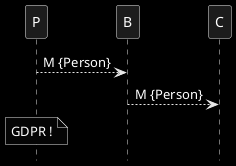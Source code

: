 @startuml
hide footbox
skinparam monochrome reverse

P-->B: M {Person}
B-->C: M {Person}
note over P: GDPR !
@enduml
